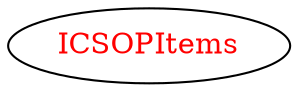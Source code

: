 digraph dependencyGraph {
 concentrate=true;
 ranksep="2.0";
 rankdir="LR"; 
 splines="ortho";
"ICSOPItems" [fontcolor="red"];
}